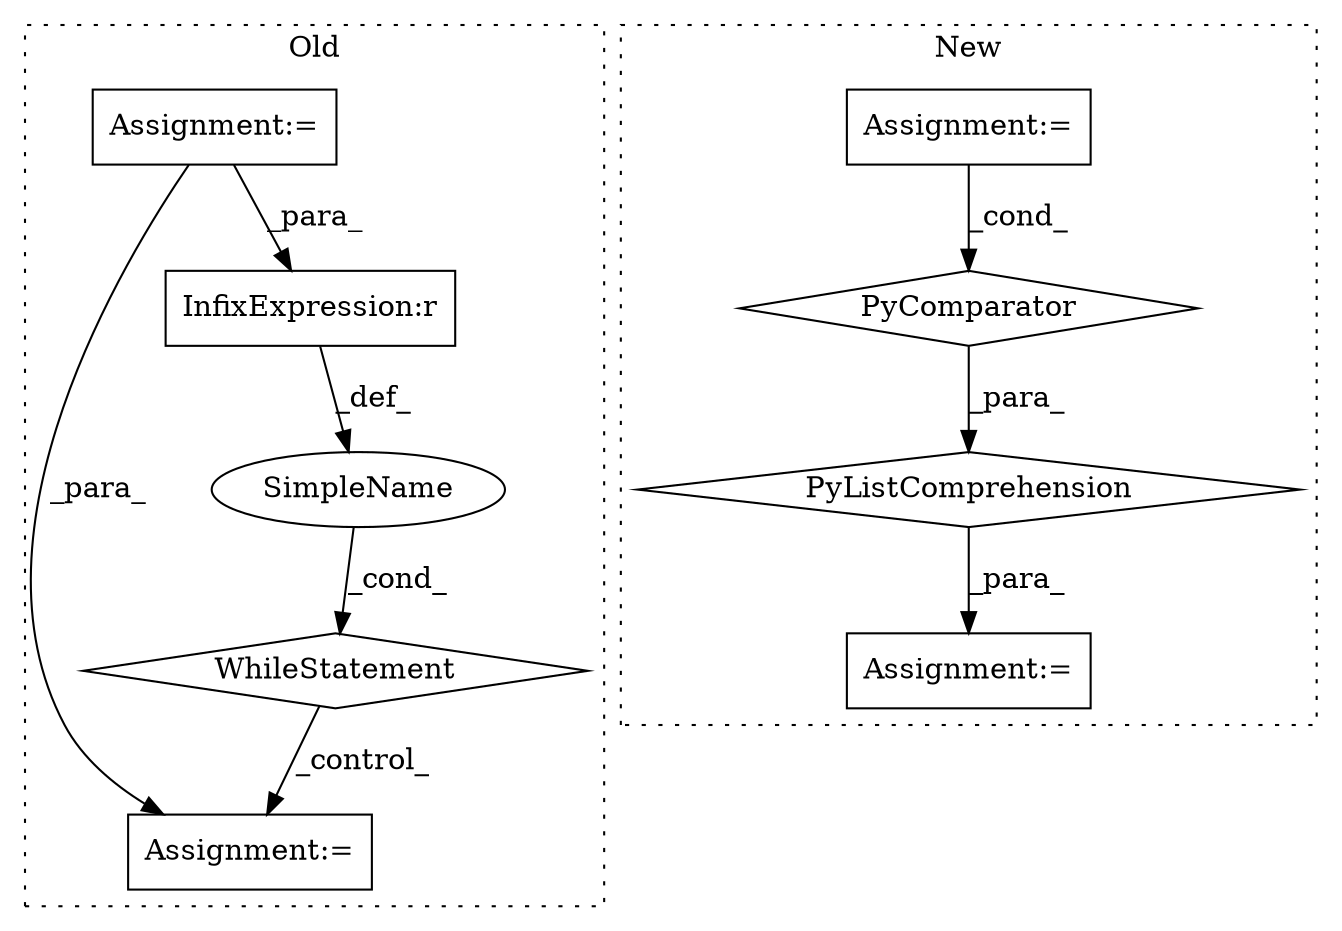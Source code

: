 digraph G {
subgraph cluster0 {
1 [label="WhileStatement" a="61" s="834,857" l="7,2" shape="diamond"];
5 [label="Assignment:=" a="7" s="932" l="1" shape="box"];
6 [label="SimpleName" a="42" s="" l="" shape="ellipse"];
8 [label="Assignment:=" a="7" s="826" l="1" shape="box"];
9 [label="InfixExpression:r" a="27" s="843" l="3" shape="box"];
label = "Old";
style="dotted";
}
subgraph cluster1 {
2 [label="PyListComprehension" a="109" s="918" l="145" shape="diamond"];
3 [label="PyComparator" a="113" s="1031" l="24" shape="diamond"];
4 [label="Assignment:=" a="7" s="815" l="5" shape="box"];
7 [label="Assignment:=" a="7" s="906" l="12" shape="box"];
label = "New";
style="dotted";
}
1 -> 5 [label="_control_"];
2 -> 7 [label="_para_"];
3 -> 2 [label="_para_"];
4 -> 3 [label="_cond_"];
6 -> 1 [label="_cond_"];
8 -> 9 [label="_para_"];
8 -> 5 [label="_para_"];
9 -> 6 [label="_def_"];
}